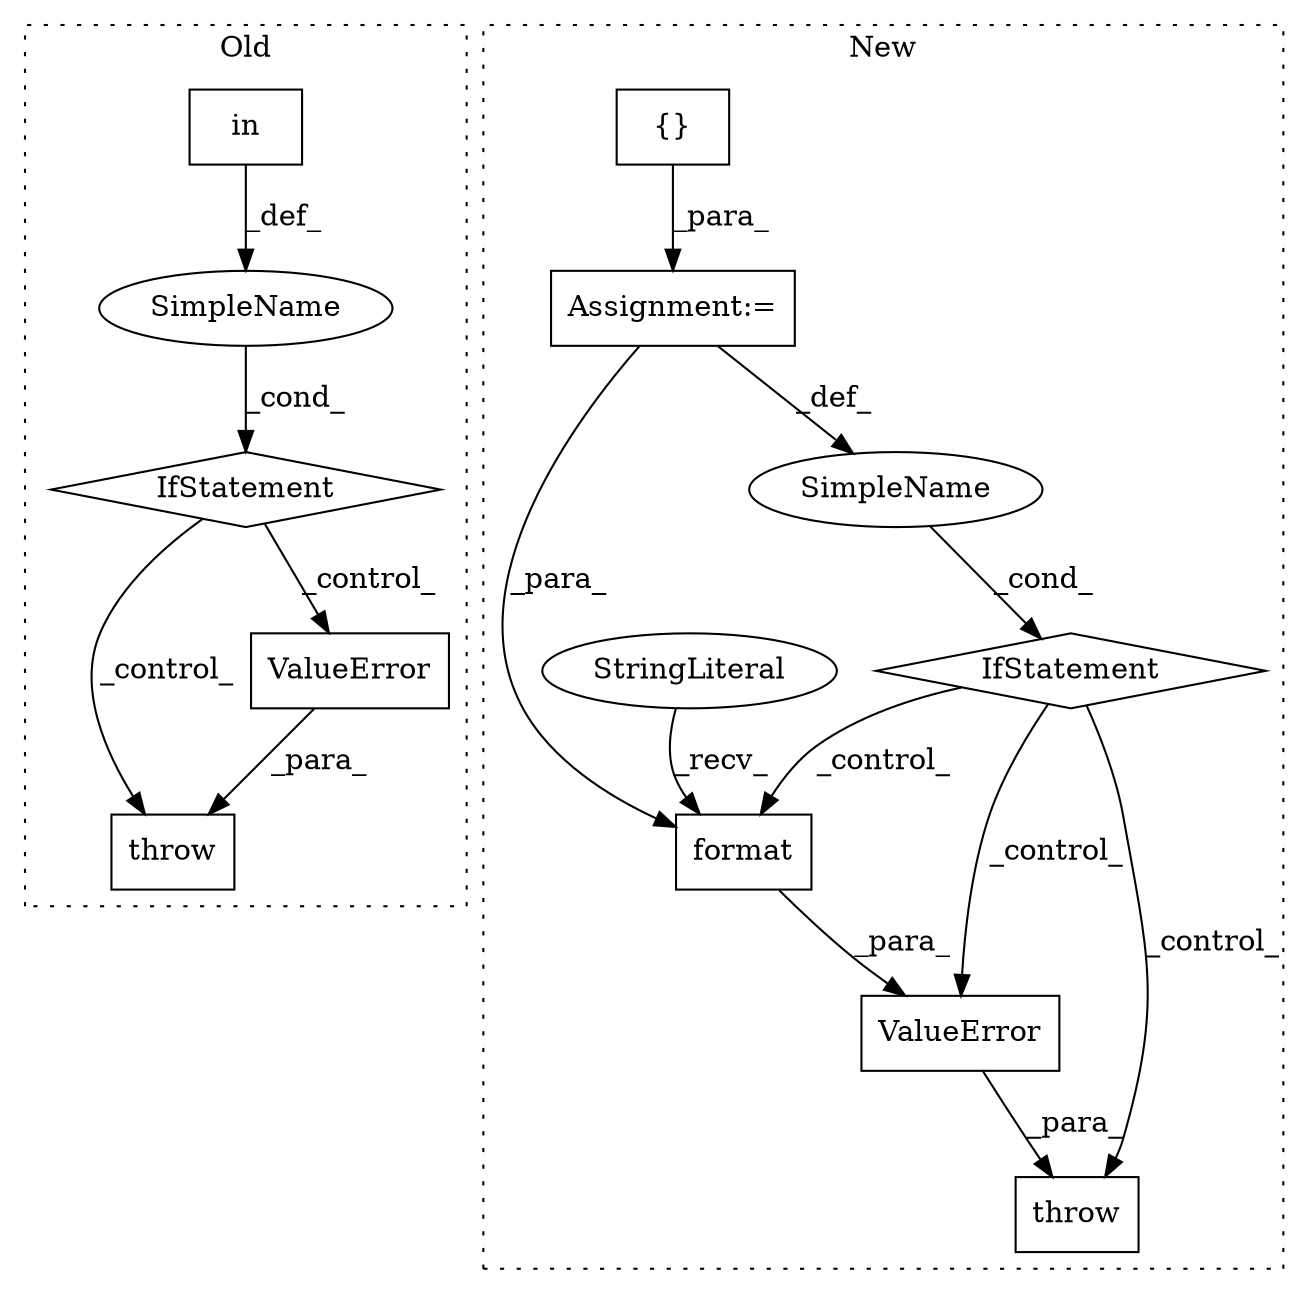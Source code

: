 digraph G {
subgraph cluster0 {
1 [label="in" a="105" s="11194" l="86" shape="box"];
4 [label="IfStatement" a="25" s="11186,11280" l="8,2" shape="diamond"];
8 [label="throw" a="53" s="11290" l="6" shape="box"];
9 [label="SimpleName" a="42" s="" l="" shape="ellipse"];
12 [label="ValueError" a="32" s="11296,11371" l="11,1" shape="box"];
label = "Old";
style="dotted";
}
subgraph cluster1 {
2 [label="format" a="32" s="11786,11820" l="7,1" shape="box"];
3 [label="StringLiteral" a="45" s="11590" l="195" shape="ellipse"];
5 [label="IfStatement" a="25" s="11521,11563" l="8,2" shape="diamond"];
6 [label="SimpleName" a="42" s="" l="" shape="ellipse"];
7 [label="throw" a="53" s="11573" l="6" shape="box"];
10 [label="Assignment:=" a="7" s="11441" l="1" shape="box"];
11 [label="ValueError" a="32" s="11579,11821" l="11,1" shape="box"];
13 [label="{}" a="4" s="11454,11514" l="1,1" shape="box"];
label = "New";
style="dotted";
}
1 -> 9 [label="_def_"];
2 -> 11 [label="_para_"];
3 -> 2 [label="_recv_"];
4 -> 12 [label="_control_"];
4 -> 8 [label="_control_"];
5 -> 11 [label="_control_"];
5 -> 2 [label="_control_"];
5 -> 7 [label="_control_"];
6 -> 5 [label="_cond_"];
9 -> 4 [label="_cond_"];
10 -> 2 [label="_para_"];
10 -> 6 [label="_def_"];
11 -> 7 [label="_para_"];
12 -> 8 [label="_para_"];
13 -> 10 [label="_para_"];
}